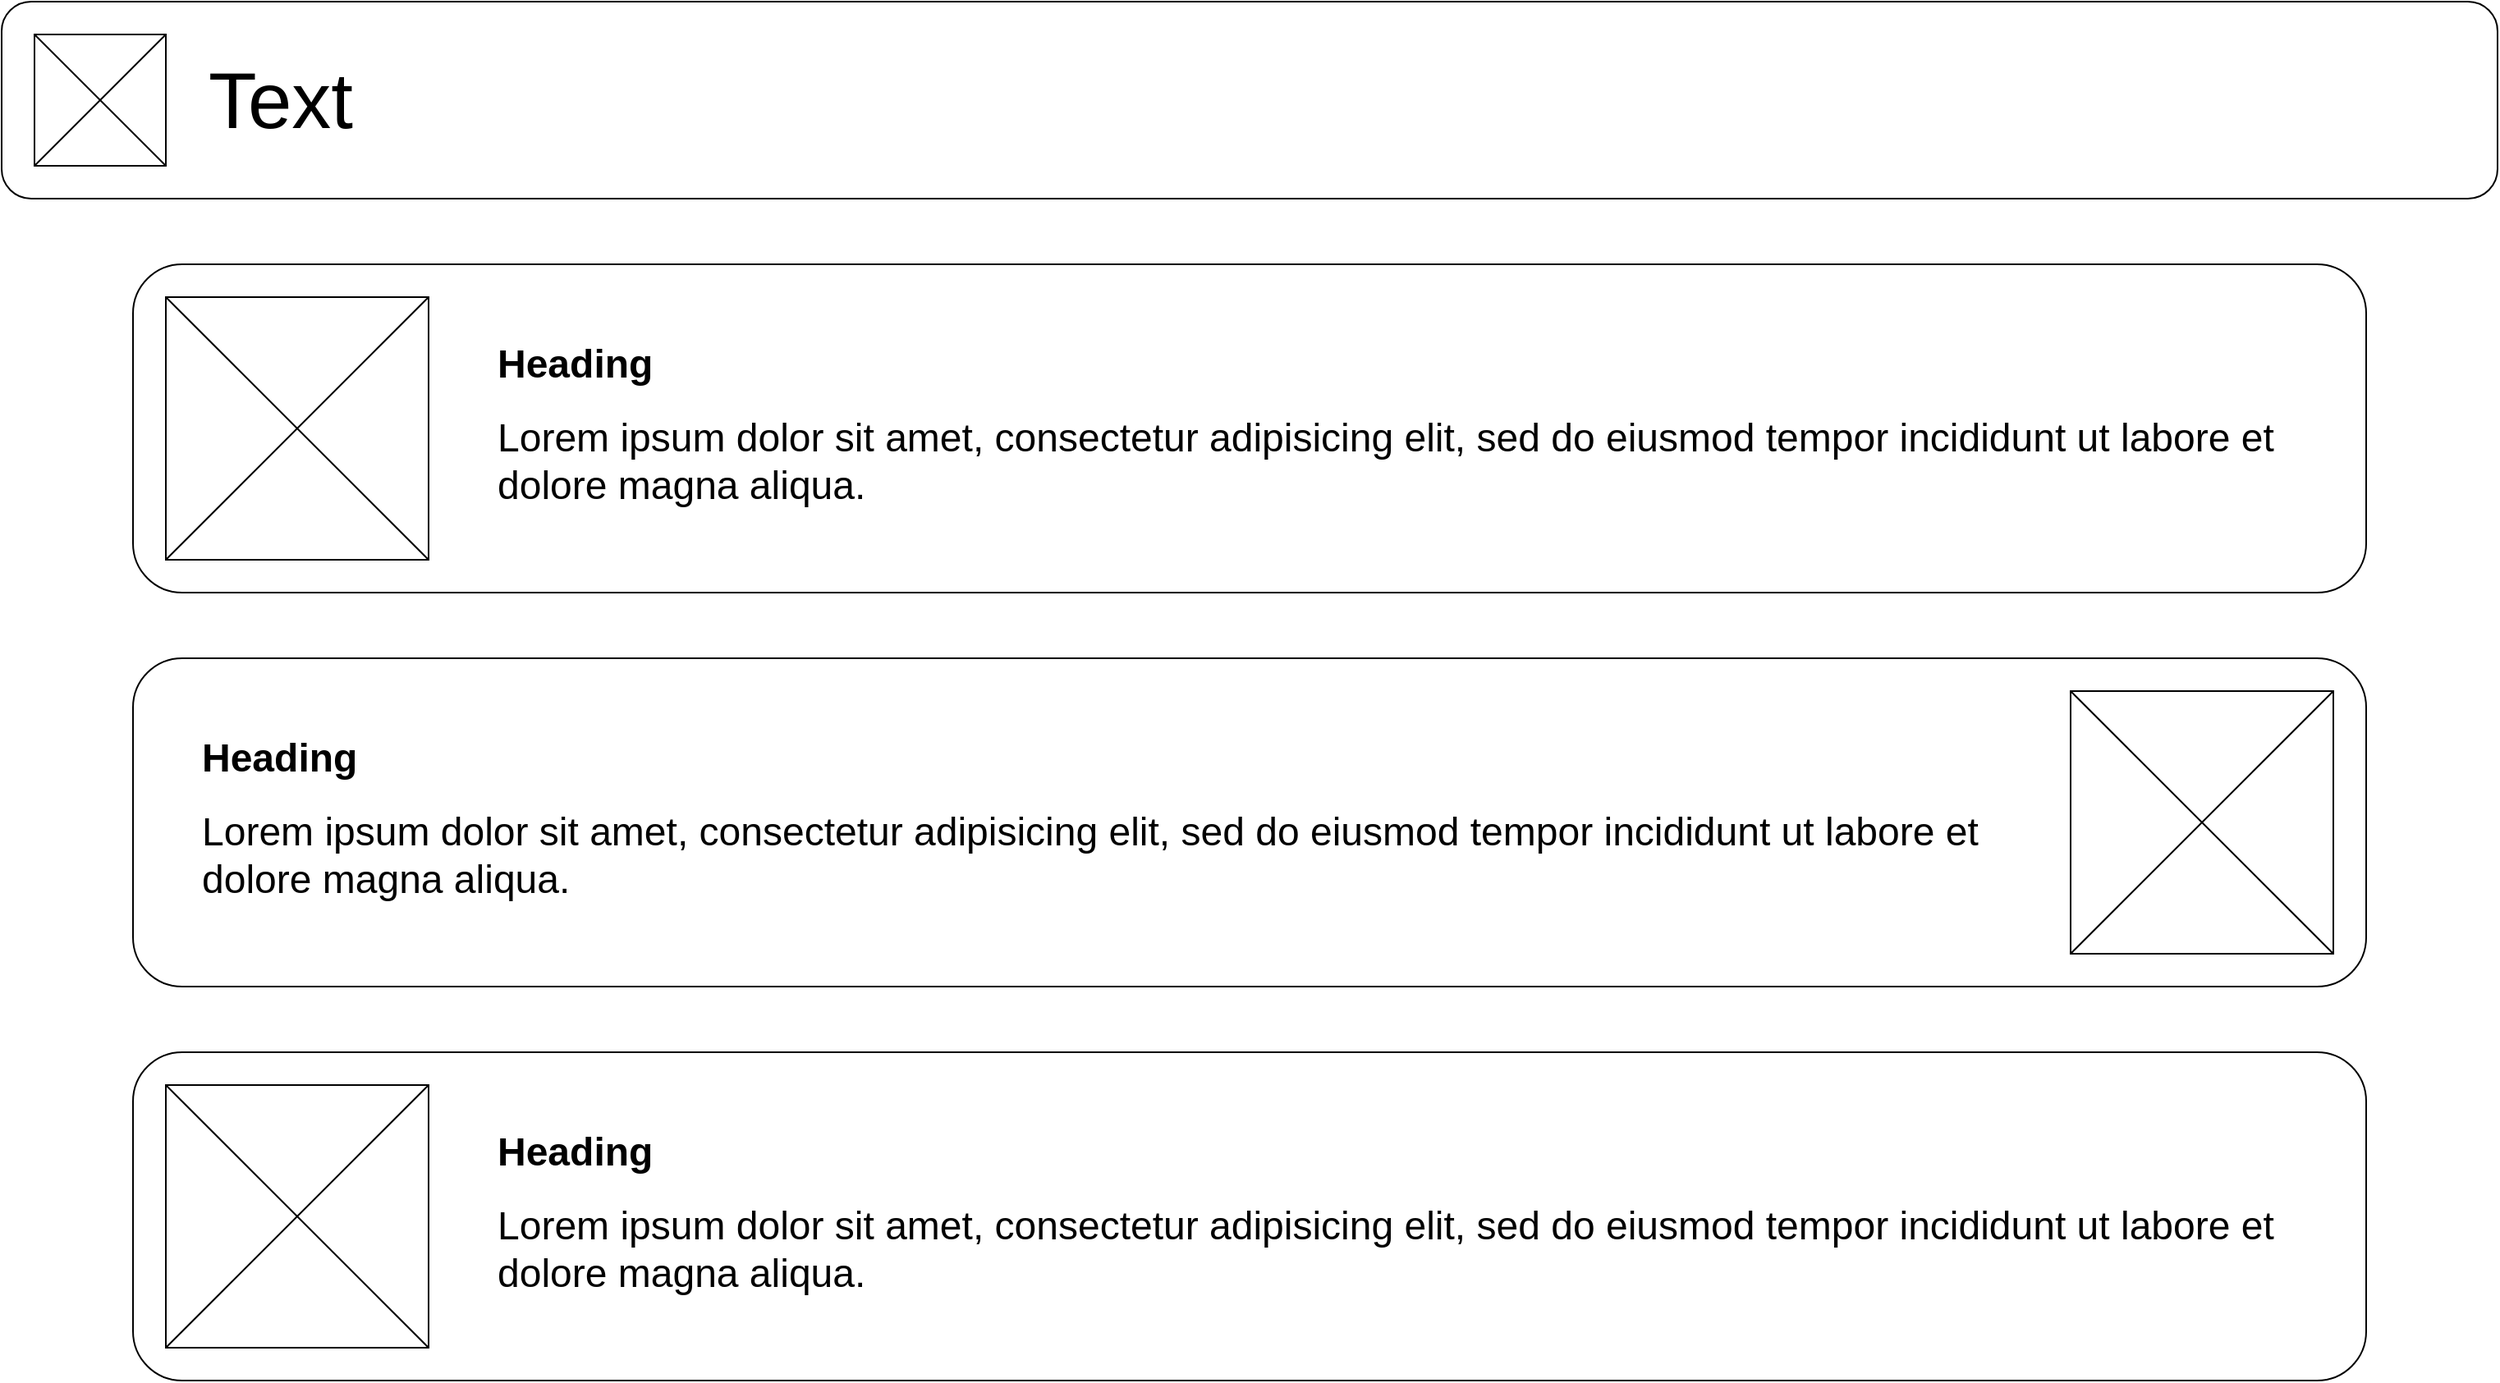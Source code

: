 <mxfile version="24.7.17">
  <diagram name="Page-1" id="FWq161KEwCmmsfDfhga6">
    <mxGraphModel dx="1823" dy="934" grid="1" gridSize="10" guides="1" tooltips="1" connect="1" arrows="1" fold="1" page="1" pageScale="1" pageWidth="1600" pageHeight="900" math="0" shadow="0">
      <root>
        <mxCell id="0" />
        <mxCell id="1" parent="0" />
        <mxCell id="NFHDuxFF4yw1uoyPf6JG-1" value="" style="rounded=1;whiteSpace=wrap;html=1;" vertex="1" parent="1">
          <mxGeometry x="40" y="40" width="1520" height="120" as="geometry" />
        </mxCell>
        <mxCell id="NFHDuxFF4yw1uoyPf6JG-2" value="" style="whiteSpace=wrap;html=1;aspect=fixed;" vertex="1" parent="1">
          <mxGeometry x="60" y="60" width="80" height="80" as="geometry" />
        </mxCell>
        <mxCell id="NFHDuxFF4yw1uoyPf6JG-3" value="" style="endArrow=none;html=1;rounded=0;entryX=1;entryY=0;entryDx=0;entryDy=0;exitX=0;exitY=1;exitDx=0;exitDy=0;" edge="1" source="NFHDuxFF4yw1uoyPf6JG-2" target="NFHDuxFF4yw1uoyPf6JG-2" parent="1">
          <mxGeometry width="50" height="50" relative="1" as="geometry">
            <mxPoint x="80" y="140" as="sourcePoint" />
            <mxPoint x="130" y="90" as="targetPoint" />
          </mxGeometry>
        </mxCell>
        <mxCell id="NFHDuxFF4yw1uoyPf6JG-4" value="" style="endArrow=none;html=1;rounded=0;entryX=1;entryY=1;entryDx=0;entryDy=0;exitX=0;exitY=0;exitDx=0;exitDy=0;" edge="1" source="NFHDuxFF4yw1uoyPf6JG-2" target="NFHDuxFF4yw1uoyPf6JG-2" parent="1">
          <mxGeometry width="50" height="50" relative="1" as="geometry">
            <mxPoint x="200" y="160" as="sourcePoint" />
            <mxPoint x="250" y="110" as="targetPoint" />
          </mxGeometry>
        </mxCell>
        <mxCell id="NFHDuxFF4yw1uoyPf6JG-5" value="&lt;font style=&quot;font-size: 48px;&quot;&gt;Text&lt;/font&gt;" style="text;html=1;align=center;verticalAlign=middle;whiteSpace=wrap;rounded=0;" vertex="1" parent="1">
          <mxGeometry x="180" y="85" width="60" height="30" as="geometry" />
        </mxCell>
        <mxCell id="NFHDuxFF4yw1uoyPf6JG-6" value="" style="rounded=1;whiteSpace=wrap;html=1;" vertex="1" parent="1">
          <mxGeometry x="120" y="200" width="1360" height="200" as="geometry" />
        </mxCell>
        <mxCell id="NFHDuxFF4yw1uoyPf6JG-7" value="" style="whiteSpace=wrap;html=1;aspect=fixed;" vertex="1" parent="1">
          <mxGeometry x="140" y="220" width="160" height="160" as="geometry" />
        </mxCell>
        <mxCell id="NFHDuxFF4yw1uoyPf6JG-8" value="" style="endArrow=none;html=1;rounded=0;entryX=1;entryY=0;entryDx=0;entryDy=0;exitX=0;exitY=1;exitDx=0;exitDy=0;" edge="1" source="NFHDuxFF4yw1uoyPf6JG-7" target="NFHDuxFF4yw1uoyPf6JG-7" parent="1">
          <mxGeometry width="50" height="50" relative="1" as="geometry">
            <mxPoint x="200" y="340" as="sourcePoint" />
            <mxPoint x="250" y="290" as="targetPoint" />
          </mxGeometry>
        </mxCell>
        <mxCell id="NFHDuxFF4yw1uoyPf6JG-9" value="" style="endArrow=none;html=1;rounded=0;entryX=1;entryY=1;entryDx=0;entryDy=0;exitX=0;exitY=0;exitDx=0;exitDy=0;" edge="1" source="NFHDuxFF4yw1uoyPf6JG-7" target="NFHDuxFF4yw1uoyPf6JG-7" parent="1">
          <mxGeometry width="50" height="50" relative="1" as="geometry">
            <mxPoint x="320" y="360" as="sourcePoint" />
            <mxPoint x="370" y="310" as="targetPoint" />
          </mxGeometry>
        </mxCell>
        <mxCell id="NFHDuxFF4yw1uoyPf6JG-22" value="" style="rounded=1;whiteSpace=wrap;html=1;" vertex="1" parent="1">
          <mxGeometry x="120" y="440" width="1360" height="200" as="geometry" />
        </mxCell>
        <mxCell id="NFHDuxFF4yw1uoyPf6JG-23" value="" style="whiteSpace=wrap;html=1;aspect=fixed;" vertex="1" parent="1">
          <mxGeometry x="1300" y="460" width="160" height="160" as="geometry" />
        </mxCell>
        <mxCell id="NFHDuxFF4yw1uoyPf6JG-24" value="" style="endArrow=none;html=1;rounded=0;entryX=1;entryY=0;entryDx=0;entryDy=0;exitX=0;exitY=1;exitDx=0;exitDy=0;" edge="1" source="NFHDuxFF4yw1uoyPf6JG-23" target="NFHDuxFF4yw1uoyPf6JG-23" parent="1">
          <mxGeometry width="50" height="50" relative="1" as="geometry">
            <mxPoint x="1360" y="580" as="sourcePoint" />
            <mxPoint x="1410" y="530" as="targetPoint" />
          </mxGeometry>
        </mxCell>
        <mxCell id="NFHDuxFF4yw1uoyPf6JG-25" value="" style="endArrow=none;html=1;rounded=0;entryX=1;entryY=1;entryDx=0;entryDy=0;exitX=0;exitY=0;exitDx=0;exitDy=0;" edge="1" source="NFHDuxFF4yw1uoyPf6JG-23" target="NFHDuxFF4yw1uoyPf6JG-23" parent="1">
          <mxGeometry width="50" height="50" relative="1" as="geometry">
            <mxPoint x="1480" y="600" as="sourcePoint" />
            <mxPoint x="1530" y="550" as="targetPoint" />
          </mxGeometry>
        </mxCell>
        <mxCell id="NFHDuxFF4yw1uoyPf6JG-27" value="" style="rounded=1;whiteSpace=wrap;html=1;" vertex="1" parent="1">
          <mxGeometry x="120" y="680" width="1360" height="200" as="geometry" />
        </mxCell>
        <mxCell id="NFHDuxFF4yw1uoyPf6JG-28" value="" style="whiteSpace=wrap;html=1;aspect=fixed;" vertex="1" parent="1">
          <mxGeometry x="140" y="700" width="160" height="160" as="geometry" />
        </mxCell>
        <mxCell id="NFHDuxFF4yw1uoyPf6JG-29" value="" style="endArrow=none;html=1;rounded=0;entryX=1;entryY=0;entryDx=0;entryDy=0;exitX=0;exitY=1;exitDx=0;exitDy=0;" edge="1" source="NFHDuxFF4yw1uoyPf6JG-28" target="NFHDuxFF4yw1uoyPf6JG-28" parent="1">
          <mxGeometry width="50" height="50" relative="1" as="geometry">
            <mxPoint x="200" y="820" as="sourcePoint" />
            <mxPoint x="250" y="770" as="targetPoint" />
          </mxGeometry>
        </mxCell>
        <mxCell id="NFHDuxFF4yw1uoyPf6JG-30" value="" style="endArrow=none;html=1;rounded=0;entryX=1;entryY=1;entryDx=0;entryDy=0;exitX=0;exitY=0;exitDx=0;exitDy=0;" edge="1" source="NFHDuxFF4yw1uoyPf6JG-28" target="NFHDuxFF4yw1uoyPf6JG-28" parent="1">
          <mxGeometry width="50" height="50" relative="1" as="geometry">
            <mxPoint x="320" y="840" as="sourcePoint" />
            <mxPoint x="370" y="790" as="targetPoint" />
          </mxGeometry>
        </mxCell>
        <mxCell id="NFHDuxFF4yw1uoyPf6JG-31" value="&lt;h1 style=&quot;margin-top: 0px;&quot;&gt;Heading&lt;/h1&gt;&lt;p&gt;&lt;font style=&quot;font-size: 24px;&quot;&gt;Lorem ipsum dolor sit amet, consectetur adipisicing elit, sed do eiusmod tempor incididunt ut labore et dolore magna aliqua.&lt;/font&gt;&lt;/p&gt;" style="text;html=1;whiteSpace=wrap;overflow=hidden;rounded=0;" vertex="1" parent="1">
          <mxGeometry x="340" y="720" width="1090" height="120" as="geometry" />
        </mxCell>
        <mxCell id="NFHDuxFF4yw1uoyPf6JG-32" value="&lt;h1 style=&quot;margin-top: 0px;&quot;&gt;Heading&lt;/h1&gt;&lt;p&gt;&lt;font style=&quot;font-size: 24px;&quot;&gt;Lorem ipsum dolor sit amet, consectetur adipisicing elit, sed do eiusmod tempor incididunt ut labore et dolore magna aliqua.&lt;/font&gt;&lt;/p&gt;" style="text;html=1;whiteSpace=wrap;overflow=hidden;rounded=0;" vertex="1" parent="1">
          <mxGeometry x="160" y="480" width="1090" height="120" as="geometry" />
        </mxCell>
        <mxCell id="NFHDuxFF4yw1uoyPf6JG-33" value="&lt;h1 style=&quot;margin-top: 0px;&quot;&gt;Heading&lt;/h1&gt;&lt;p&gt;&lt;font style=&quot;font-size: 24px;&quot;&gt;Lorem ipsum dolor sit amet, consectetur adipisicing elit, sed do eiusmod tempor incididunt ut labore et dolore magna aliqua.&lt;/font&gt;&lt;/p&gt;" style="text;html=1;whiteSpace=wrap;overflow=hidden;rounded=0;" vertex="1" parent="1">
          <mxGeometry x="340" y="240" width="1090" height="120" as="geometry" />
        </mxCell>
      </root>
    </mxGraphModel>
  </diagram>
</mxfile>
